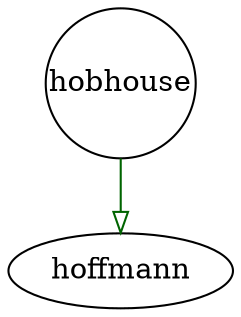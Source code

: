 digraph 276 { 
 K=0.6 
 "hobhouse" -> { "hoffmann" } [color="darkgreen", arrowhead="onormal", penwidth=1, href="#276", target="iframe_b"]; 
 "hobhouse" [shape="circle", fixedsize="true", height=1, width=1, style="filled", fillcolor="white", href="#hobhouse"]; 

}